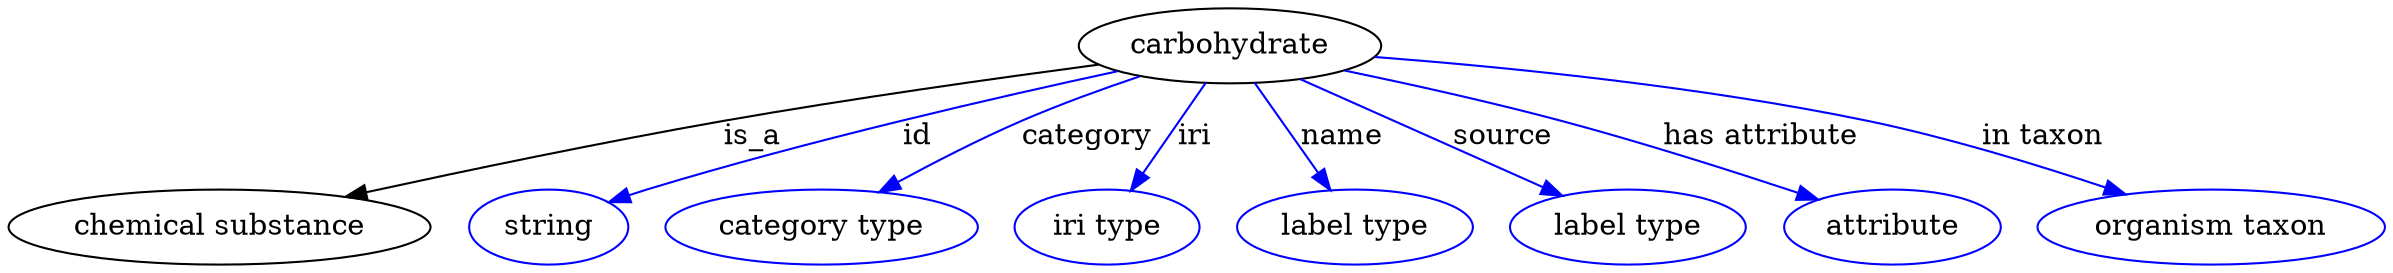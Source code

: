 digraph {
	graph [bb="0,0,929.94,123"];
	node [label="\N"];
	carbohydrate	 [height=0.5,
		label=carbohydrate,
		pos="477.29,105",
		width=1.5707];
	"chemical substance"	 [height=0.5,
		pos="79.293,18",
		width=2.2026];
	carbohydrate -> "chemical substance"	 [label=is_a,
		lp="288.29,61.5",
		pos="e,129.5,32.03 426.54,96.93 385.99,90.227 327.79,80.032 277.29,69 230.62,58.803 178.29,45.23 139.16,34.651"];
	id	 [color=blue,
		height=0.5,
		label=string,
		pos="207.29,18",
		width=0.84854];
	carbohydrate -> id	 [color=blue,
		label=id,
		lp="346.79,61.5",
		pos="e,231.19,29.37 433.06,93.589 386.33,81.102 310.76,59.684 247.29,36 245.07,35.169 242.79,34.273 240.5,33.34",
		style=solid];
	category	 [color=blue,
		height=0.5,
		label="category type",
		pos="314.29,18",
		width=1.6249];
	carbohydrate -> category	 [color=blue,
		label=category,
		lp="422.79,61.5",
		pos="e,339.92,34.364 443.5,90.365 429.64,84.113 413.53,76.53 399.29,69 382.25,59.989 363.85,49.099 348.54,39.7",
		style=solid];
	iri	 [color=blue,
		height=0.5,
		label="iri type",
		pos="427.29,18",
		width=1.011];
	carbohydrate -> iri	 [color=blue,
		label=iri,
		lp="461.79,61.5",
		pos="e,437.3,35.41 466.93,86.974 459.87,74.68 450.39,58.196 442.48,44.425",
		style=solid];
	name	 [color=blue,
		height=0.5,
		label="label type",
		pos="527.29,18",
		width=1.2638];
	carbohydrate -> name	 [color=blue,
		label=name,
		lp="520.79,61.5",
		pos="e,517.12,35.706 487.65,86.974 494.67,74.761 504.07,58.412 511.95,44.697",
		style=solid];
	source	 [color=blue,
		height=0.5,
		label="label type",
		pos="636.29,18",
		width=1.2638];
	carbohydrate -> source	 [color=blue,
		label=source,
		lp="585.29,61.5",
		pos="e,609.57,32.624 506.09,89.245 532.65,74.708 572.19,53.077 600.72,37.465",
		style=solid];
	"has attribute"	 [color=blue,
		height=0.5,
		label=attribute,
		pos="740.29,18",
		width=1.1193];
	carbohydrate -> "has attribute"	 [color=blue,
		label="has attribute",
		lp="681.79,61.5",
		pos="e,710.74,30.27 521.83,93.798 547.08,87.166 579.15,78.267 607.29,69 639.26,58.471 674.84,44.721 701.14,34.151",
		style=solid];
	"in taxon"	 [color=blue,
		height=0.5,
		label="organism taxon",
		pos="864.29,18",
		width=1.8234];
	carbohydrate -> "in taxon"	 [color=blue,
		label="in taxon",
		lp="790.79,61.5",
		pos="e,827.63,33.082 531.69,99.903 581.12,94.567 655.8,84.736 719.29,69 753.01,60.645 789.92,47.603 818.06,36.799",
		style=solid];
}
